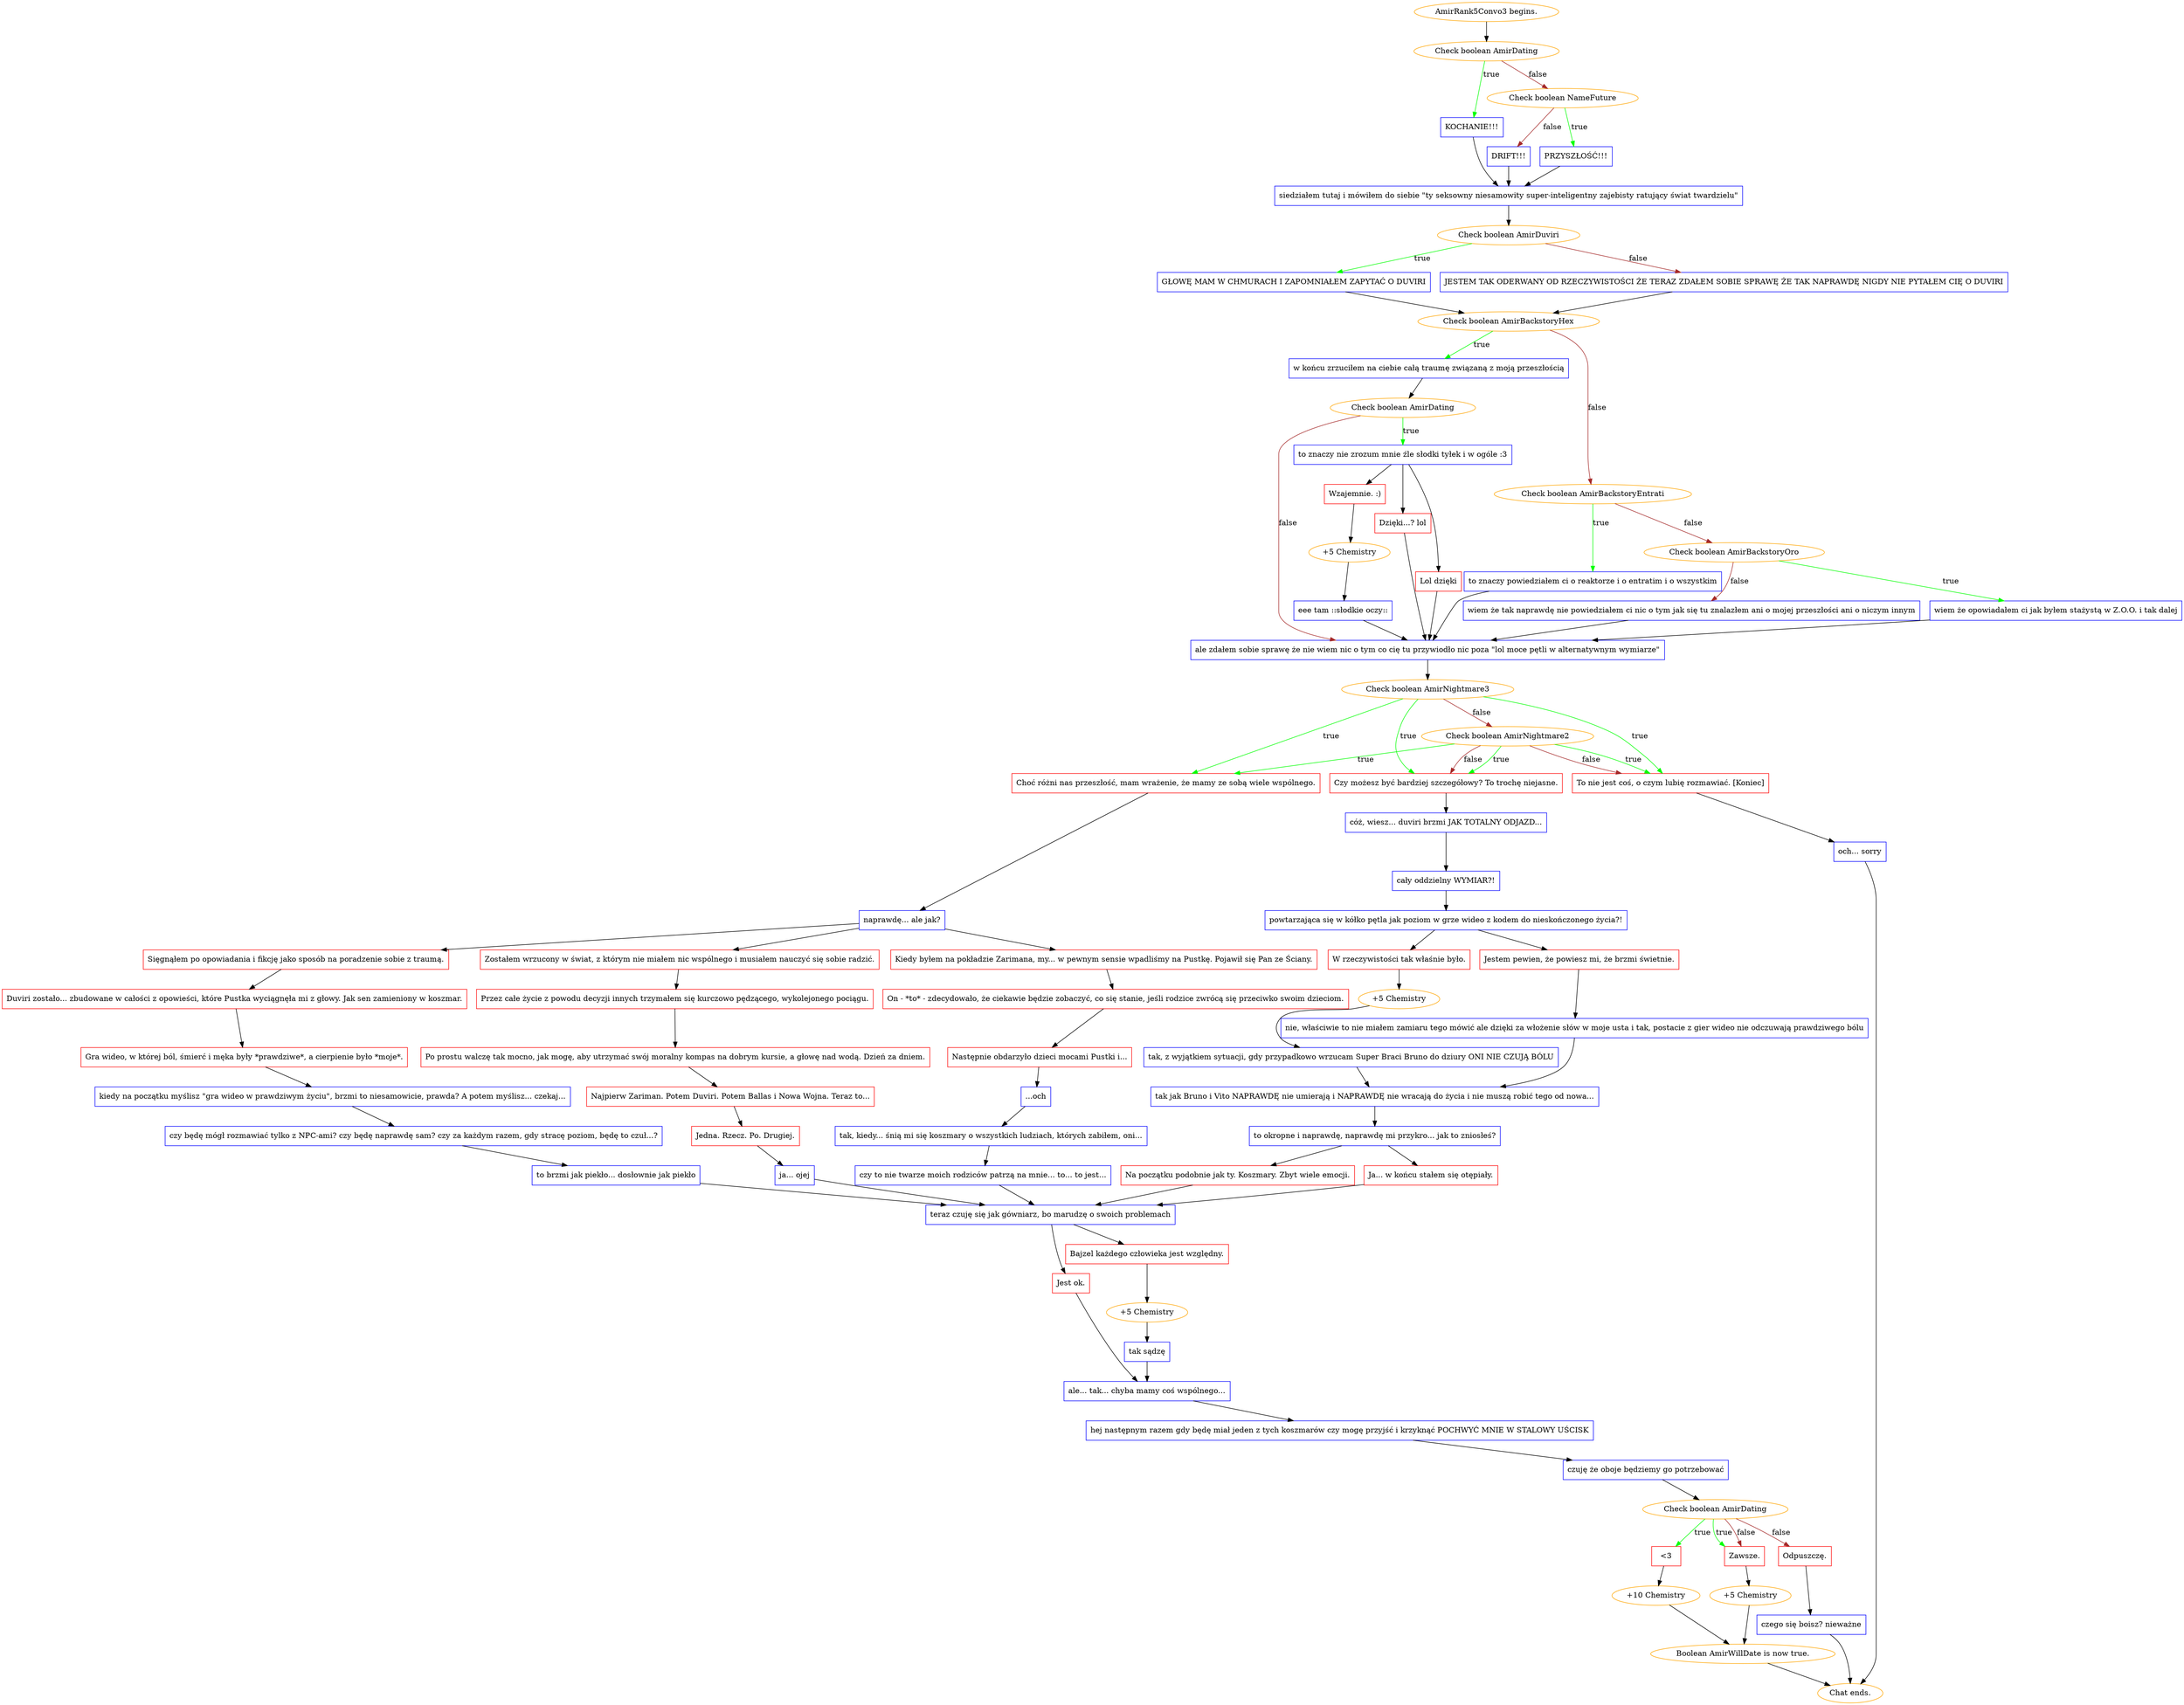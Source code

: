 digraph {
	"AmirRank5Convo3 begins." [color=orange];
		"AmirRank5Convo3 begins." -> j2650937555;
	j2650937555 [label="Check boolean AmirDating",color=orange];
		j2650937555 -> j4268589346 [label=true,color=green];
		j2650937555 -> j3219616308 [label=false,color=brown];
	j4268589346 [label="KOCHANIE!!!",shape=box,color=blue];
		j4268589346 -> j1422513150;
	j3219616308 [label="Check boolean NameFuture",color=orange];
		j3219616308 -> j780287192 [label=true,color=green];
		j3219616308 -> j1993155376 [label=false,color=brown];
	j1422513150 [label="siedziałem tutaj i mówiłem do siebie \"ty seksowny niesamowity super-inteligentny zajebisty ratujący świat twardzielu\"",shape=box,color=blue];
		j1422513150 -> j4283957504;
	j780287192 [label="PRZYSZŁOŚĆ!!!",shape=box,color=blue];
		j780287192 -> j1422513150;
	j1993155376 [label="DRIFT!!!",shape=box,color=blue];
		j1993155376 -> j1422513150;
	j4283957504 [label="Check boolean AmirDuviri",color=orange];
		j4283957504 -> j2494688395 [label=true,color=green];
		j4283957504 -> j3999407405 [label=false,color=brown];
	j2494688395 [label="GŁOWĘ MAM W CHMURACH I ZAPOMNIAŁEM ZAPYTAĆ O DUVIRI",shape=box,color=blue];
		j2494688395 -> j1452669816;
	j3999407405 [label="JESTEM TAK ODERWANY OD RZECZYWISTOŚCI ŻE TERAZ ZDAŁEM SOBIE SPRAWĘ ŻE TAK NAPRAWDĘ NIGDY NIE PYTAŁEM CIĘ O DUVIRI",shape=box,color=blue];
		j3999407405 -> j1452669816;
	j1452669816 [label="Check boolean AmirBackstoryHex",color=orange];
		j1452669816 -> j1658226462 [label=true,color=green];
		j1452669816 -> j2445936876 [label=false,color=brown];
	j1658226462 [label="w końcu zrzuciłem na ciebie całą traumę związaną z moją przeszłością",shape=box,color=blue];
		j1658226462 -> j1853334382;
	j2445936876 [label="Check boolean AmirBackstoryEntrati",color=orange];
		j2445936876 -> j3469654133 [label=true,color=green];
		j2445936876 -> j2190704803 [label=false,color=brown];
	j1853334382 [label="Check boolean AmirDating",color=orange];
		j1853334382 -> j170259675 [label=true,color=green];
		j1853334382 -> j2383644021 [label=false,color=brown];
	j3469654133 [label="to znaczy powiedziałem ci o reaktorze i o entratim i o wszystkim",shape=box,color=blue];
		j3469654133 -> j2383644021;
	j2190704803 [label="Check boolean AmirBackstoryOro",color=orange];
		j2190704803 -> j1545624764 [label=true,color=green];
		j2190704803 -> j41851453 [label=false,color=brown];
	j170259675 [label="to znaczy nie zrozum mnie źle słodki tyłek i w ogóle :3",shape=box,color=blue];
		j170259675 -> j971308458;
		j170259675 -> j3158975056;
		j170259675 -> j1157872657;
	j2383644021 [label="ale zdałem sobie sprawę że nie wiem nic o tym co cię tu przywiodło nic poza \"lol moce pętli w alternatywnym wymiarze\"",shape=box,color=blue];
		j2383644021 -> j1386368209;
	j1545624764 [label="wiem że opowiadałem ci jak byłem stażystą w Z.O.O. i tak dalej",shape=box,color=blue];
		j1545624764 -> j2383644021;
	j41851453 [label="wiem że tak naprawdę nie powiedziałem ci nic o tym jak się tu znalazłem ani o mojej przeszłości ani o niczym innym",shape=box,color=blue];
		j41851453 -> j2383644021;
	j971308458 [label="Dzięki...? lol",shape=box,color=red];
		j971308458 -> j2383644021;
	j3158975056 [label="Lol dzięki",shape=box,color=red];
		j3158975056 -> j2383644021;
	j1157872657 [label="Wzajemnie. :)",shape=box,color=red];
		j1157872657 -> j3503507682;
	j1386368209 [label="Check boolean AmirNightmare3",color=orange];
		j1386368209 -> j1294184231 [label=true,color=green];
		j1386368209 -> j3098128269 [label=true,color=green];
		j1386368209 -> j4137228614 [label=true,color=green];
		j1386368209 -> j2314003121 [label=false,color=brown];
	j3503507682 [label="+5 Chemistry",color=orange];
		j3503507682 -> j3331792115;
	j1294184231 [label="Choć różni nas przeszłość, mam wrażenie, że mamy ze sobą wiele wspólnego.",shape=box,color=red];
		j1294184231 -> j3787493541;
	j3098128269 [label="Czy możesz być bardziej szczegółowy? To trochę niejasne.",shape=box,color=red];
		j3098128269 -> j1778534585;
	j4137228614 [label="To nie jest coś, o czym lubię rozmawiać. [Koniec]",shape=box,color=red];
		j4137228614 -> j2104318558;
	j2314003121 [label="Check boolean AmirNightmare2",color=orange];
		j2314003121 -> j1294184231 [label=true,color=green];
		j2314003121 -> j3098128269 [label=true,color=green];
		j2314003121 -> j4137228614 [label=true,color=green];
		j2314003121 -> j3098128269 [label=false,color=brown];
		j2314003121 -> j4137228614 [label=false,color=brown];
	j3331792115 [label="eee tam ::słodkie oczy::",shape=box,color=blue];
		j3331792115 -> j2383644021;
	j3787493541 [label="naprawdę... ale jak?",shape=box,color=blue];
		j3787493541 -> j1116406759;
		j3787493541 -> j215161248;
		j3787493541 -> j2834987884;
	j1778534585 [label="cóż, wiesz... duviri brzmi JAK TOTALNY ODJAZD...",shape=box,color=blue];
		j1778534585 -> j770776747;
	j2104318558 [label="och... sorry",shape=box,color=blue];
		j2104318558 -> "Chat ends.";
	j1116406759 [label="Sięgnąłem po opowiadania i fikcję jako sposób na poradzenie sobie z traumą.",shape=box,color=red];
		j1116406759 -> j602479299;
	j215161248 [label="Zostałem wrzucony w świat, z którym nie miałem nic wspólnego i musiałem nauczyć się sobie radzić.",shape=box,color=red];
		j215161248 -> j1633995302;
	j2834987884 [label="Kiedy byłem na pokładzie Zarimana, my... w pewnym sensie wpadliśmy na Pustkę. Pojawił się Pan ze Ściany.",shape=box,color=red];
		j2834987884 -> j1766548753;
	j770776747 [label="cały oddzielny WYMIAR?!",shape=box,color=blue];
		j770776747 -> j371888768;
	"Chat ends." [color=orange];
	j602479299 [label="Duviri zostało... zbudowane w całości z opowieści, które Pustka wyciągnęła mi z głowy. Jak sen zamieniony w koszmar.",shape=box,color=red];
		j602479299 -> j1743853900;
	j1633995302 [label="Przez całe życie z powodu decyzji innych trzymałem się kurczowo pędzącego, wykolejonego pociągu.",shape=box,color=red];
		j1633995302 -> j355181660;
	j1766548753 [label="On - *to* - zdecydowało, że ciekawie będzie zobaczyć, co się stanie, jeśli rodzice zwrócą się przeciwko swoim dzieciom.",shape=box,color=red];
		j1766548753 -> j3886570558;
	j371888768 [label="powtarzająca się w kółko pętla jak poziom w grze wideo z kodem do nieskończonego życia?!",shape=box,color=blue];
		j371888768 -> j3396116262;
		j371888768 -> j4085479655;
	j1743853900 [label="Gra wideo, w której ból, śmierć i męka były *prawdziwe*, a cierpienie było *moje*.",shape=box,color=red];
		j1743853900 -> j1691939686;
	j355181660 [label="Po prostu walczę tak mocno, jak mogę, aby utrzymać swój moralny kompas na dobrym kursie, a głowę nad wodą. Dzień za dniem.",shape=box,color=red];
		j355181660 -> j4044066526;
	j3886570558 [label="Następnie obdarzyło dzieci mocami Pustki i...",shape=box,color=red];
		j3886570558 -> j3148692193;
	j3396116262 [label="Jestem pewien, że powiesz mi, że brzmi świetnie.",shape=box,color=red];
		j3396116262 -> j1554450851;
	j4085479655 [label="W rzeczywistości tak właśnie było.",shape=box,color=red];
		j4085479655 -> j531460010;
	j1691939686 [label="kiedy na początku myślisz \"gra wideo w prawdziwym życiu\", brzmi to niesamowicie, prawda? A potem myślisz... czekaj...",shape=box,color=blue];
		j1691939686 -> j2150756493;
	j4044066526 [label="Najpierw Zariman. Potem Duviri. Potem Ballas i Nowa Wojna. Teraz to...",shape=box,color=red];
		j4044066526 -> j1706280590;
	j3148692193 [label="...och",shape=box,color=blue];
		j3148692193 -> j586402690;
	j1554450851 [label="nie, właściwie to nie miałem zamiaru tego mówić ale dzięki za włożenie słów w moje usta i tak, postacie z gier wideo nie odczuwają prawdziwego bólu",shape=box,color=blue];
		j1554450851 -> j2798457794;
	j531460010 [label="+5 Chemistry",color=orange];
		j531460010 -> j1143301745;
	j2150756493 [label="czy będę mógł rozmawiać tylko z NPC-ami? czy będę naprawdę sam? czy za każdym razem, gdy stracę poziom, będę to czuł...?",shape=box,color=blue];
		j2150756493 -> j1093223633;
	j1706280590 [label="Jedna. Rzecz. Po. Drugiej.",shape=box,color=red];
		j1706280590 -> j3985700902;
	j586402690 [label="tak, kiedy... śnią mi się koszmary o wszystkich ludziach, których zabiłem, oni...",shape=box,color=blue];
		j586402690 -> j3139765327;
	j2798457794 [label="tak jak Bruno i Vito NAPRAWDĘ nie umierają i NAPRAWDĘ nie wracają do życia i nie muszą robić tego od nowa...",shape=box,color=blue];
		j2798457794 -> j2677739140;
	j1143301745 [label="tak, z wyjątkiem sytuacji, gdy przypadkowo wrzucam Super Braci Bruno do dziury ONI NIE CZUJĄ BÓLU",shape=box,color=blue];
		j1143301745 -> j2798457794;
	j1093223633 [label="to brzmi jak piekło... dosłownie jak piekło",shape=box,color=blue];
		j1093223633 -> j690286244;
	j3985700902 [label="ja... ojej",shape=box,color=blue];
		j3985700902 -> j690286244;
	j3139765327 [label="czy to nie twarze moich rodziców patrzą na mnie... to... to jest...",shape=box,color=blue];
		j3139765327 -> j690286244;
	j2677739140 [label="to okropne i naprawdę, naprawdę mi przykro... jak to zniosłeś?",shape=box,color=blue];
		j2677739140 -> j3214053398;
		j2677739140 -> j2248280219;
	j690286244 [label="teraz czuję się jak gówniarz, bo marudzę o swoich problemach",shape=box,color=blue];
		j690286244 -> j318444572;
		j690286244 -> j2629961647;
	j3214053398 [label="Na początku podobnie jak ty. Koszmary. Zbyt wiele emocji.",shape=box,color=red];
		j3214053398 -> j690286244;
	j2248280219 [label="Ja... w końcu stałem się otępiały.",shape=box,color=red];
		j2248280219 -> j690286244;
	j318444572 [label="Jest ok.",shape=box,color=red];
		j318444572 -> j1922508117;
	j2629961647 [label="Bajzel każdego człowieka jest względny.",shape=box,color=red];
		j2629961647 -> j2580972742;
	j1922508117 [label="ale... tak... chyba mamy coś wspólnego...",shape=box,color=blue];
		j1922508117 -> j1404244283;
	j2580972742 [label="+5 Chemistry",color=orange];
		j2580972742 -> j3022481888;
	j1404244283 [label="hej następnym razem gdy będę miał jeden z tych koszmarów czy mogę przyjść i krzyknąć POCHWYĆ MNIE W STALOWY UŚCISK",shape=box,color=blue];
		j1404244283 -> j2447070100;
	j3022481888 [label="tak sądzę",shape=box,color=blue];
		j3022481888 -> j1922508117;
	j2447070100 [label="czuję że oboje będziemy go potrzebować",shape=box,color=blue];
		j2447070100 -> j3439893062;
	j3439893062 [label="Check boolean AmirDating",color=orange];
		j3439893062 -> j180809753 [label=true,color=green];
		j3439893062 -> j294797831 [label=true,color=green];
		j3439893062 -> j294797831 [label=false,color=brown];
		j3439893062 -> j4057674663 [label=false,color=brown];
	j180809753 [label="<3",shape=box,color=red];
		j180809753 -> j1720236604;
	j294797831 [label="Zawsze.",shape=box,color=red];
		j294797831 -> j2463344579;
	j4057674663 [label="Odpuszczę.",shape=box,color=red];
		j4057674663 -> j478466101;
	j1720236604 [label="+10 Chemistry",color=orange];
		j1720236604 -> j1538486228;
	j2463344579 [label="+5 Chemistry",color=orange];
		j2463344579 -> j1538486228;
	j478466101 [label="czego się boisz? nieważne",shape=box,color=blue];
		j478466101 -> "Chat ends.";
	j1538486228 [label="Boolean AmirWillDate is now true.",color=orange];
		j1538486228 -> "Chat ends.";
}